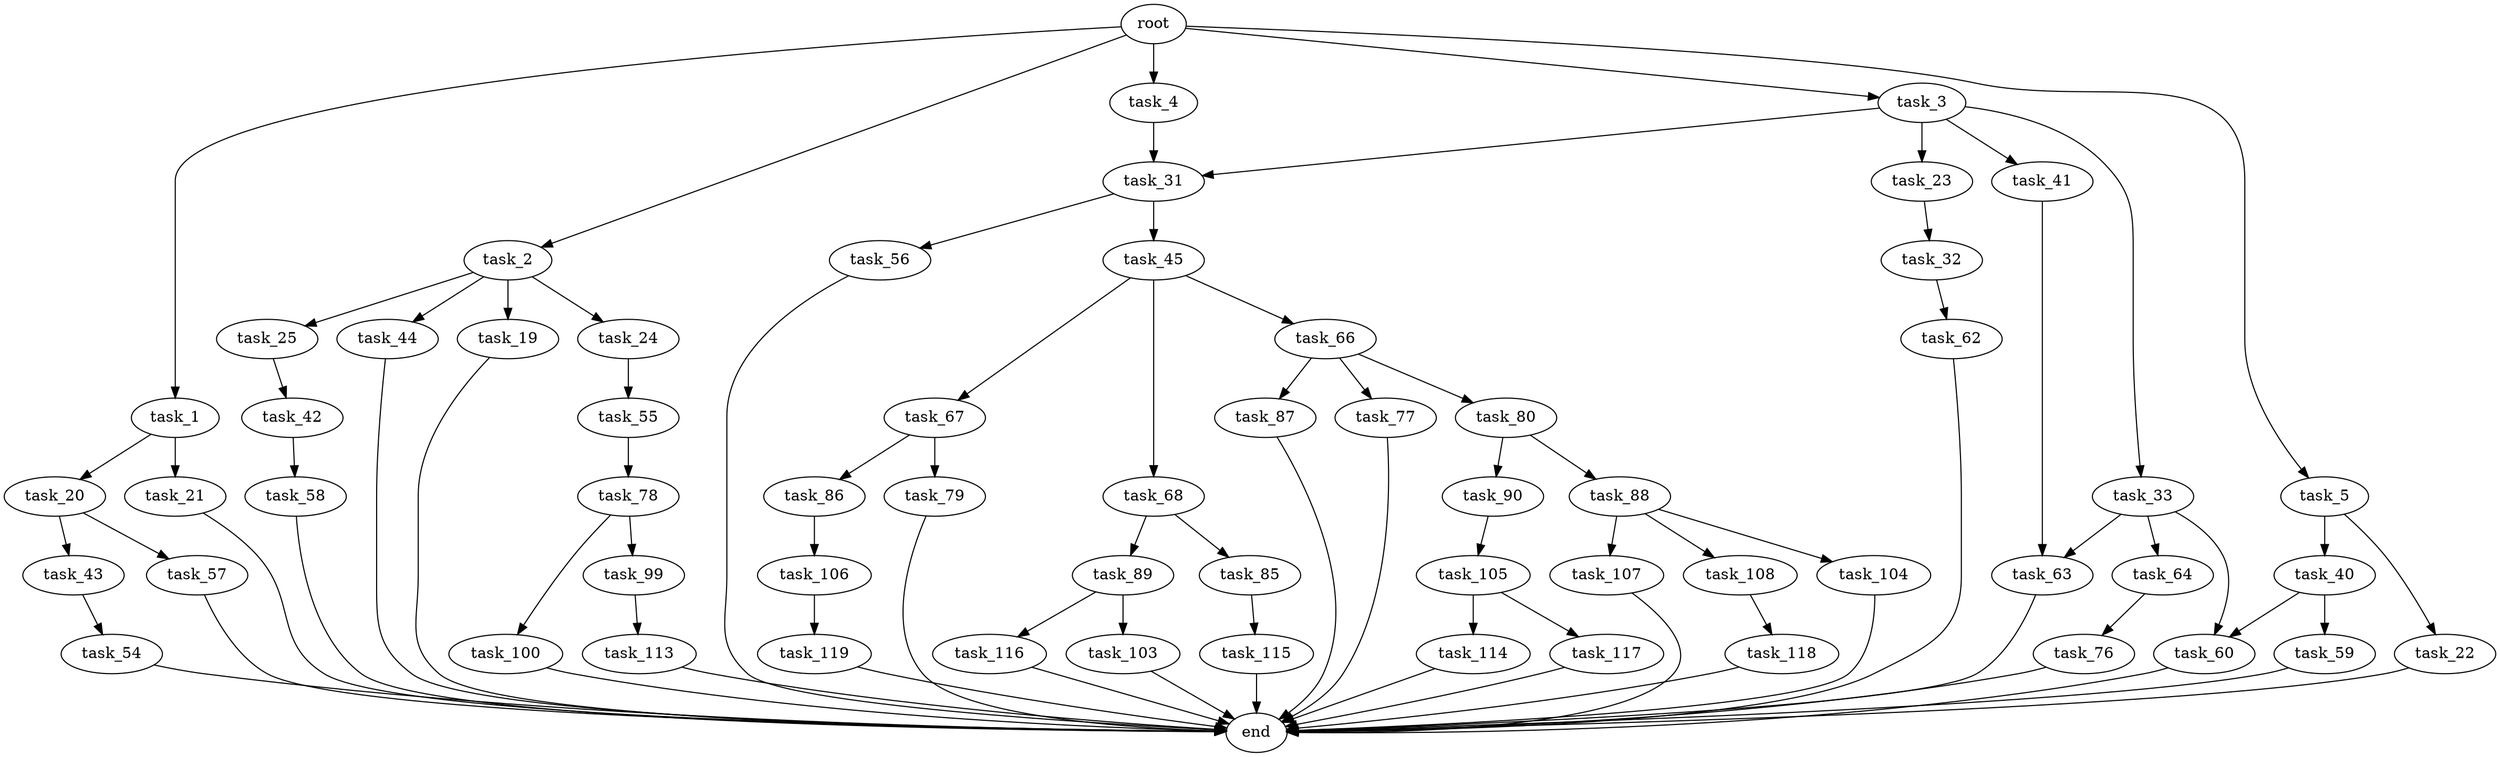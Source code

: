 digraph G {
  root [size="0.000000"];
  task_1 [size="68719476736.000000"];
  task_2 [size="33833937792.000000"];
  task_3 [size="610178040.000000"];
  task_4 [size="6559456655.000000"];
  task_5 [size="68719476736.000000"];
  task_19 [size="134217728000.000000"];
  task_20 [size="368293445632.000000"];
  task_21 [size="375214715687.000000"];
  task_22 [size="231928233984.000000"];
  task_23 [size="368293445632.000000"];
  task_24 [size="172888945364.000000"];
  task_25 [size="26185423026.000000"];
  task_31 [size="441274268809.000000"];
  task_32 [size="443379080.000000"];
  task_33 [size="33391454979.000000"];
  task_40 [size="1073741824000.000000"];
  task_41 [size="205009506733.000000"];
  task_42 [size="7371145711.000000"];
  task_43 [size="2004166905.000000"];
  task_44 [size="231928233984.000000"];
  task_45 [size="782757789696.000000"];
  task_54 [size="8589934592.000000"];
  task_55 [size="1931841062.000000"];
  task_56 [size="127500136481.000000"];
  task_57 [size="549755813888.000000"];
  task_58 [size="26014984407.000000"];
  task_59 [size="8589934592.000000"];
  task_60 [size="68719476736.000000"];
  task_62 [size="26405209152.000000"];
  task_63 [size="134217728000.000000"];
  task_64 [size="368293445632.000000"];
  task_66 [size="463801867899.000000"];
  task_67 [size="8781100061.000000"];
  task_68 [size="28283888924.000000"];
  task_76 [size="32294100610.000000"];
  task_77 [size="782757789696.000000"];
  task_78 [size="547326468350.000000"];
  task_79 [size="21794532031.000000"];
  task_80 [size="32410562544.000000"];
  task_85 [size="4728491420.000000"];
  task_86 [size="8589934592.000000"];
  task_87 [size="10950385728.000000"];
  task_88 [size="782757789696.000000"];
  task_89 [size="16688537112.000000"];
  task_90 [size="68719476736.000000"];
  task_99 [size="134217728000.000000"];
  task_100 [size="747481097926.000000"];
  task_103 [size="134217728000.000000"];
  task_104 [size="368293445632.000000"];
  task_105 [size="1035693212073.000000"];
  task_106 [size="17587774462.000000"];
  task_107 [size="8152333636.000000"];
  task_108 [size="159731022282.000000"];
  task_113 [size="18990114977.000000"];
  task_114 [size="68719476736.000000"];
  task_115 [size="1947335577.000000"];
  task_116 [size="795444693591.000000"];
  task_117 [size="52380395055.000000"];
  task_118 [size="32371871129.000000"];
  task_119 [size="549755813888.000000"];
  end [size="0.000000"];

  root -> task_1 [size="1.000000"];
  root -> task_2 [size="1.000000"];
  root -> task_3 [size="1.000000"];
  root -> task_4 [size="1.000000"];
  root -> task_5 [size="1.000000"];
  task_1 -> task_20 [size="134217728.000000"];
  task_1 -> task_21 [size="134217728.000000"];
  task_2 -> task_19 [size="33554432.000000"];
  task_2 -> task_24 [size="33554432.000000"];
  task_2 -> task_25 [size="33554432.000000"];
  task_2 -> task_44 [size="33554432.000000"];
  task_3 -> task_23 [size="33554432.000000"];
  task_3 -> task_31 [size="33554432.000000"];
  task_3 -> task_33 [size="33554432.000000"];
  task_3 -> task_41 [size="33554432.000000"];
  task_4 -> task_31 [size="209715200.000000"];
  task_5 -> task_22 [size="134217728.000000"];
  task_5 -> task_40 [size="134217728.000000"];
  task_19 -> end [size="1.000000"];
  task_20 -> task_43 [size="411041792.000000"];
  task_20 -> task_57 [size="411041792.000000"];
  task_21 -> end [size="1.000000"];
  task_22 -> end [size="1.000000"];
  task_23 -> task_32 [size="411041792.000000"];
  task_24 -> task_55 [size="134217728.000000"];
  task_25 -> task_42 [size="33554432.000000"];
  task_31 -> task_45 [size="536870912.000000"];
  task_31 -> task_56 [size="536870912.000000"];
  task_32 -> task_62 [size="33554432.000000"];
  task_33 -> task_60 [size="33554432.000000"];
  task_33 -> task_63 [size="33554432.000000"];
  task_33 -> task_64 [size="33554432.000000"];
  task_40 -> task_59 [size="838860800.000000"];
  task_40 -> task_60 [size="838860800.000000"];
  task_41 -> task_63 [size="536870912.000000"];
  task_42 -> task_58 [size="209715200.000000"];
  task_43 -> task_54 [size="33554432.000000"];
  task_44 -> end [size="1.000000"];
  task_45 -> task_66 [size="679477248.000000"];
  task_45 -> task_67 [size="679477248.000000"];
  task_45 -> task_68 [size="679477248.000000"];
  task_54 -> end [size="1.000000"];
  task_55 -> task_78 [size="75497472.000000"];
  task_56 -> end [size="1.000000"];
  task_57 -> end [size="1.000000"];
  task_58 -> end [size="1.000000"];
  task_59 -> end [size="1.000000"];
  task_60 -> end [size="1.000000"];
  task_62 -> end [size="1.000000"];
  task_63 -> end [size="1.000000"];
  task_64 -> task_76 [size="411041792.000000"];
  task_66 -> task_77 [size="411041792.000000"];
  task_66 -> task_80 [size="411041792.000000"];
  task_66 -> task_87 [size="411041792.000000"];
  task_67 -> task_79 [size="209715200.000000"];
  task_67 -> task_86 [size="209715200.000000"];
  task_68 -> task_85 [size="33554432.000000"];
  task_68 -> task_89 [size="33554432.000000"];
  task_76 -> end [size="1.000000"];
  task_77 -> end [size="1.000000"];
  task_78 -> task_99 [size="536870912.000000"];
  task_78 -> task_100 [size="536870912.000000"];
  task_79 -> end [size="1.000000"];
  task_80 -> task_88 [size="838860800.000000"];
  task_80 -> task_90 [size="838860800.000000"];
  task_85 -> task_115 [size="301989888.000000"];
  task_86 -> task_106 [size="33554432.000000"];
  task_87 -> end [size="1.000000"];
  task_88 -> task_104 [size="679477248.000000"];
  task_88 -> task_107 [size="679477248.000000"];
  task_88 -> task_108 [size="679477248.000000"];
  task_89 -> task_103 [size="536870912.000000"];
  task_89 -> task_116 [size="536870912.000000"];
  task_90 -> task_105 [size="134217728.000000"];
  task_99 -> task_113 [size="209715200.000000"];
  task_100 -> end [size="1.000000"];
  task_103 -> end [size="1.000000"];
  task_104 -> end [size="1.000000"];
  task_105 -> task_114 [size="838860800.000000"];
  task_105 -> task_117 [size="838860800.000000"];
  task_106 -> task_119 [size="838860800.000000"];
  task_107 -> end [size="1.000000"];
  task_108 -> task_118 [size="134217728.000000"];
  task_113 -> end [size="1.000000"];
  task_114 -> end [size="1.000000"];
  task_115 -> end [size="1.000000"];
  task_116 -> end [size="1.000000"];
  task_117 -> end [size="1.000000"];
  task_118 -> end [size="1.000000"];
  task_119 -> end [size="1.000000"];
}

